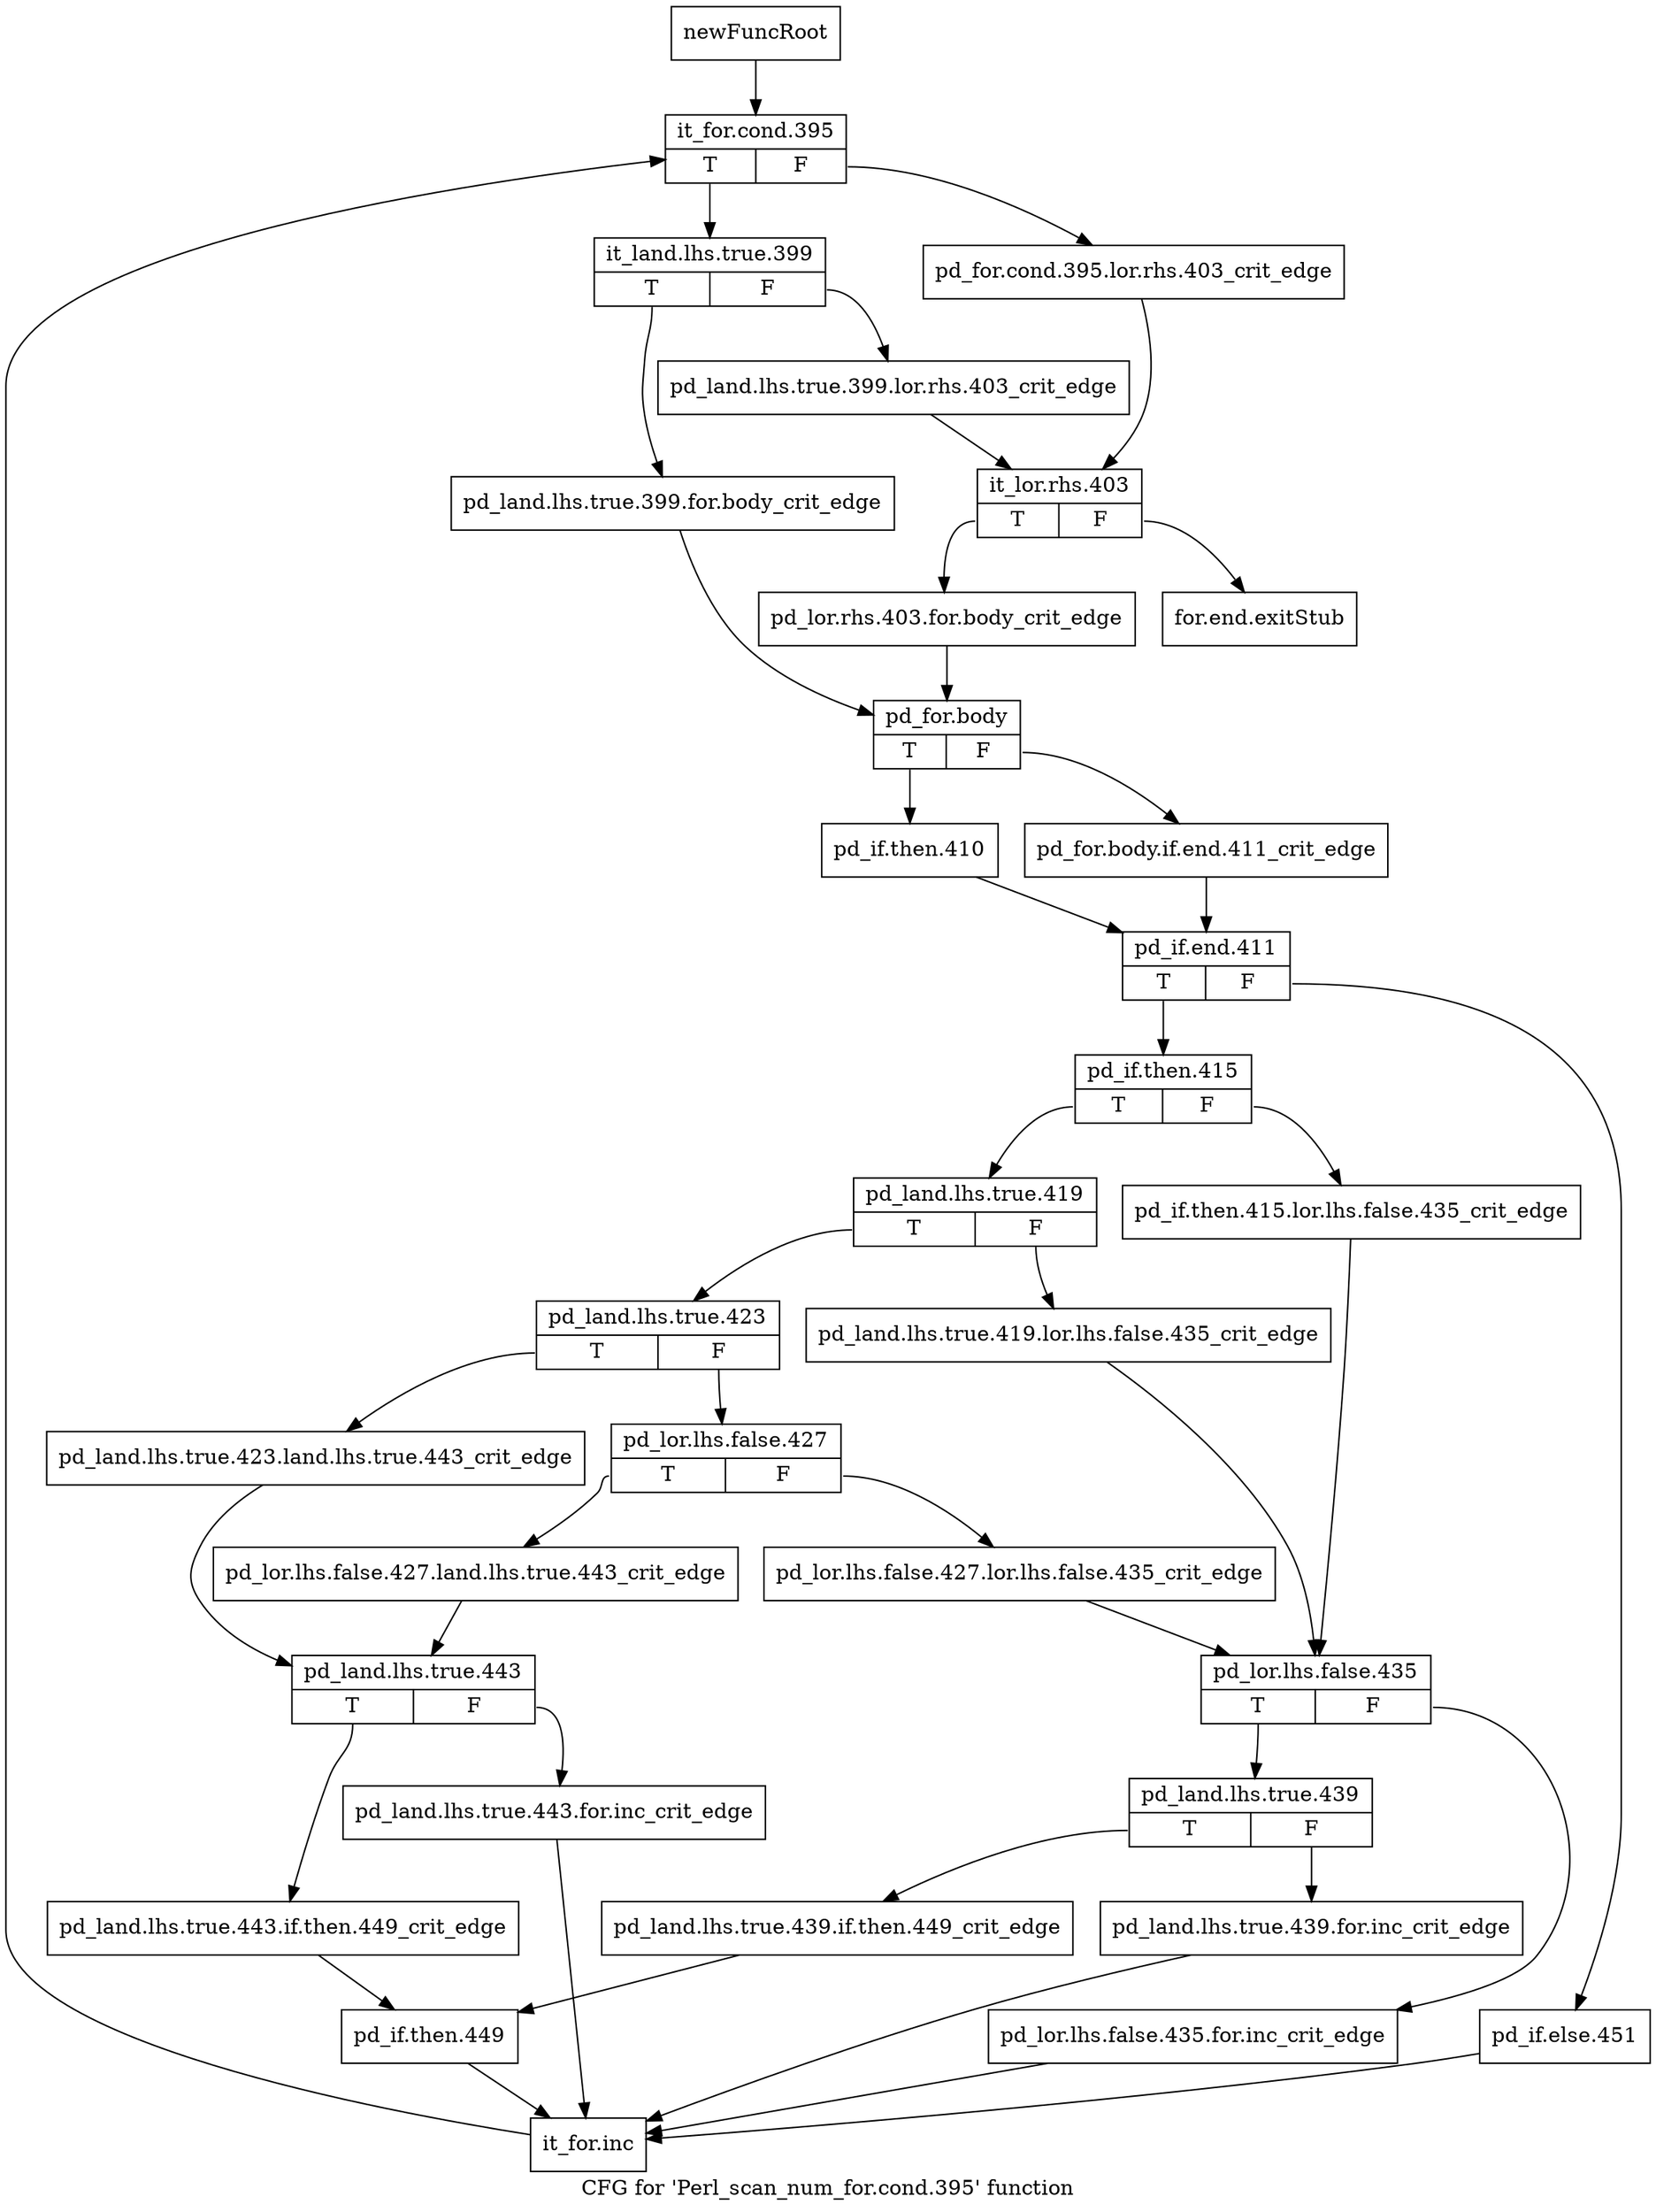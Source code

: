 digraph "CFG for 'Perl_scan_num_for.cond.395' function" {
	label="CFG for 'Perl_scan_num_for.cond.395' function";

	Node0x568bfe0 [shape=record,label="{newFuncRoot}"];
	Node0x568bfe0 -> Node0x568c080;
	Node0x568c030 [shape=record,label="{for.end.exitStub}"];
	Node0x568c080 [shape=record,label="{it_for.cond.395|{<s0>T|<s1>F}}"];
	Node0x568c080:s0 -> Node0x568c120;
	Node0x568c080:s1 -> Node0x568c0d0;
	Node0x568c0d0 [shape=record,label="{pd_for.cond.395.lor.rhs.403_crit_edge}"];
	Node0x568c0d0 -> Node0x568c1c0;
	Node0x568c120 [shape=record,label="{it_land.lhs.true.399|{<s0>T|<s1>F}}"];
	Node0x568c120:s0 -> Node0x568c260;
	Node0x568c120:s1 -> Node0x568c170;
	Node0x568c170 [shape=record,label="{pd_land.lhs.true.399.lor.rhs.403_crit_edge}"];
	Node0x568c170 -> Node0x568c1c0;
	Node0x568c1c0 [shape=record,label="{it_lor.rhs.403|{<s0>T|<s1>F}}"];
	Node0x568c1c0:s0 -> Node0x568c210;
	Node0x568c1c0:s1 -> Node0x568c030;
	Node0x568c210 [shape=record,label="{pd_lor.rhs.403.for.body_crit_edge}"];
	Node0x568c210 -> Node0x568c2b0;
	Node0x568c260 [shape=record,label="{pd_land.lhs.true.399.for.body_crit_edge}"];
	Node0x568c260 -> Node0x568c2b0;
	Node0x568c2b0 [shape=record,label="{pd_for.body|{<s0>T|<s1>F}}"];
	Node0x568c2b0:s0 -> Node0x568c350;
	Node0x568c2b0:s1 -> Node0x568c300;
	Node0x568c300 [shape=record,label="{pd_for.body.if.end.411_crit_edge}"];
	Node0x568c300 -> Node0x568c3a0;
	Node0x568c350 [shape=record,label="{pd_if.then.410}"];
	Node0x568c350 -> Node0x568c3a0;
	Node0x568c3a0 [shape=record,label="{pd_if.end.411|{<s0>T|<s1>F}}"];
	Node0x568c3a0:s0 -> Node0x568d690;
	Node0x568c3a0:s1 -> Node0x568c3f0;
	Node0x568c3f0 [shape=record,label="{pd_if.else.451}"];
	Node0x568c3f0 -> Node0x568dc30;
	Node0x568d690 [shape=record,label="{pd_if.then.415|{<s0>T|<s1>F}}"];
	Node0x568d690:s0 -> Node0x568d730;
	Node0x568d690:s1 -> Node0x568d6e0;
	Node0x568d6e0 [shape=record,label="{pd_if.then.415.lor.lhs.false.435_crit_edge}"];
	Node0x568d6e0 -> Node0x568d8c0;
	Node0x568d730 [shape=record,label="{pd_land.lhs.true.419|{<s0>T|<s1>F}}"];
	Node0x568d730:s0 -> Node0x568d7d0;
	Node0x568d730:s1 -> Node0x568d780;
	Node0x568d780 [shape=record,label="{pd_land.lhs.true.419.lor.lhs.false.435_crit_edge}"];
	Node0x568d780 -> Node0x568d8c0;
	Node0x568d7d0 [shape=record,label="{pd_land.lhs.true.423|{<s0>T|<s1>F}}"];
	Node0x568d7d0:s0 -> Node0x568daa0;
	Node0x568d7d0:s1 -> Node0x568d820;
	Node0x568d820 [shape=record,label="{pd_lor.lhs.false.427|{<s0>T|<s1>F}}"];
	Node0x568d820:s0 -> Node0x568da50;
	Node0x568d820:s1 -> Node0x568d870;
	Node0x568d870 [shape=record,label="{pd_lor.lhs.false.427.lor.lhs.false.435_crit_edge}"];
	Node0x568d870 -> Node0x568d8c0;
	Node0x568d8c0 [shape=record,label="{pd_lor.lhs.false.435|{<s0>T|<s1>F}}"];
	Node0x568d8c0:s0 -> Node0x568d960;
	Node0x568d8c0:s1 -> Node0x568d910;
	Node0x568d910 [shape=record,label="{pd_lor.lhs.false.435.for.inc_crit_edge}"];
	Node0x568d910 -> Node0x568dc30;
	Node0x568d960 [shape=record,label="{pd_land.lhs.true.439|{<s0>T|<s1>F}}"];
	Node0x568d960:s0 -> Node0x568da00;
	Node0x568d960:s1 -> Node0x568d9b0;
	Node0x568d9b0 [shape=record,label="{pd_land.lhs.true.439.for.inc_crit_edge}"];
	Node0x568d9b0 -> Node0x568dc30;
	Node0x568da00 [shape=record,label="{pd_land.lhs.true.439.if.then.449_crit_edge}"];
	Node0x568da00 -> Node0x568dbe0;
	Node0x568da50 [shape=record,label="{pd_lor.lhs.false.427.land.lhs.true.443_crit_edge}"];
	Node0x568da50 -> Node0x568daf0;
	Node0x568daa0 [shape=record,label="{pd_land.lhs.true.423.land.lhs.true.443_crit_edge}"];
	Node0x568daa0 -> Node0x568daf0;
	Node0x568daf0 [shape=record,label="{pd_land.lhs.true.443|{<s0>T|<s1>F}}"];
	Node0x568daf0:s0 -> Node0x568db90;
	Node0x568daf0:s1 -> Node0x568db40;
	Node0x568db40 [shape=record,label="{pd_land.lhs.true.443.for.inc_crit_edge}"];
	Node0x568db40 -> Node0x568dc30;
	Node0x568db90 [shape=record,label="{pd_land.lhs.true.443.if.then.449_crit_edge}"];
	Node0x568db90 -> Node0x568dbe0;
	Node0x568dbe0 [shape=record,label="{pd_if.then.449}"];
	Node0x568dbe0 -> Node0x568dc30;
	Node0x568dc30 [shape=record,label="{it_for.inc}"];
	Node0x568dc30 -> Node0x568c080;
}
